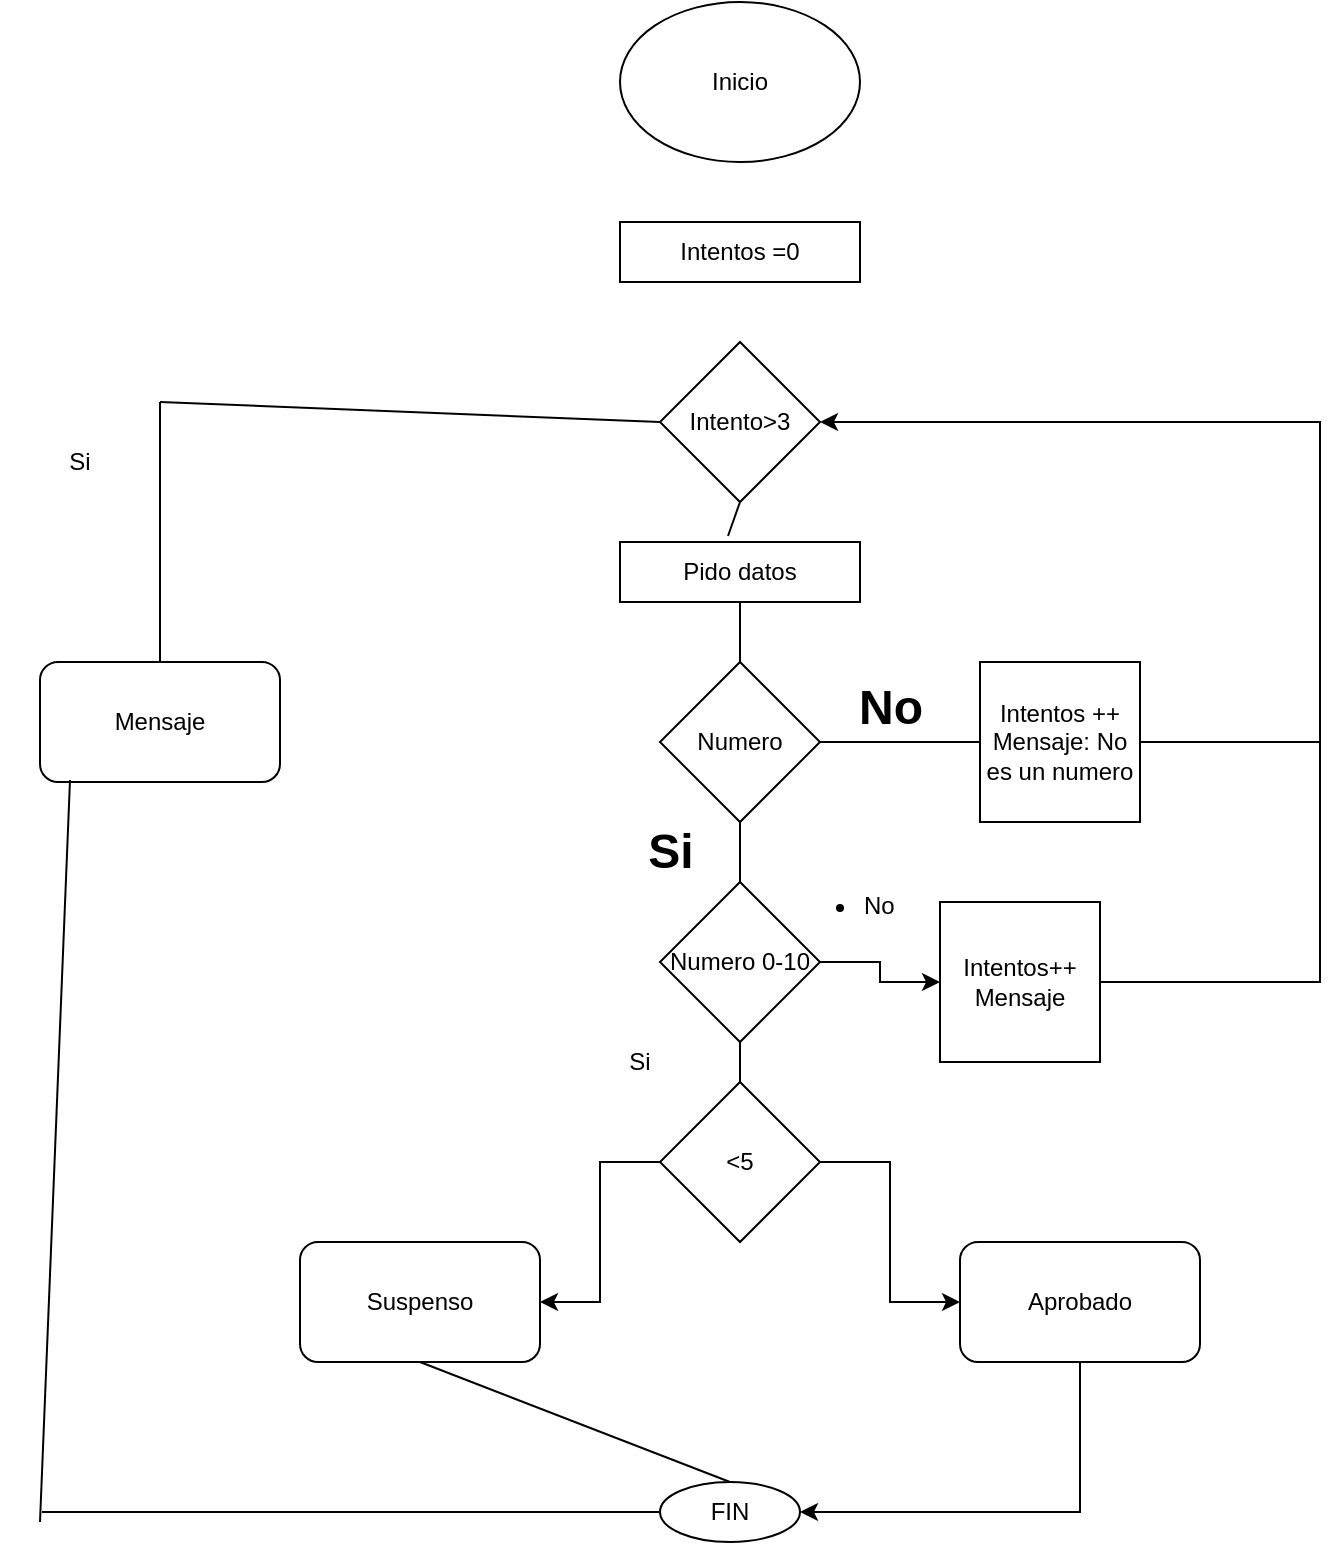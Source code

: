 <mxfile version="22.0.1" type="device">
  <diagram id="C5RBs43oDa-KdzZeNtuy" name="Page-1">
    <mxGraphModel dx="954" dy="570" grid="1" gridSize="10" guides="1" tooltips="1" connect="1" arrows="1" fold="1" page="1" pageScale="1" pageWidth="827" pageHeight="1169" math="0" shadow="0">
      <root>
        <mxCell id="WIyWlLk6GJQsqaUBKTNV-0" />
        <mxCell id="WIyWlLk6GJQsqaUBKTNV-1" parent="WIyWlLk6GJQsqaUBKTNV-0" />
        <mxCell id="ln2yqJPuU6siKIghg377-0" value="Inicio" style="ellipse;whiteSpace=wrap;html=1;" vertex="1" parent="WIyWlLk6GJQsqaUBKTNV-1">
          <mxGeometry x="380" y="20" width="120" height="80" as="geometry" />
        </mxCell>
        <mxCell id="ln2yqJPuU6siKIghg377-3" value="Intentos =0" style="rounded=0;whiteSpace=wrap;html=1;" vertex="1" parent="WIyWlLk6GJQsqaUBKTNV-1">
          <mxGeometry x="380" y="130" width="120" height="30" as="geometry" />
        </mxCell>
        <mxCell id="ln2yqJPuU6siKIghg377-4" value="Intento&amp;gt;3" style="rhombus;whiteSpace=wrap;html=1;" vertex="1" parent="WIyWlLk6GJQsqaUBKTNV-1">
          <mxGeometry x="400" y="190" width="80" height="80" as="geometry" />
        </mxCell>
        <mxCell id="ln2yqJPuU6siKIghg377-5" value="Pido datos" style="rounded=0;whiteSpace=wrap;html=1;" vertex="1" parent="WIyWlLk6GJQsqaUBKTNV-1">
          <mxGeometry x="380" y="290" width="120" height="30" as="geometry" />
        </mxCell>
        <mxCell id="ln2yqJPuU6siKIghg377-7" value="Numero" style="rhombus;whiteSpace=wrap;html=1;" vertex="1" parent="WIyWlLk6GJQsqaUBKTNV-1">
          <mxGeometry x="400" y="350" width="80" height="80" as="geometry" />
        </mxCell>
        <mxCell id="ln2yqJPuU6siKIghg377-8" value="Intentos ++&lt;br&gt;Mensaje: No es un numero" style="whiteSpace=wrap;html=1;aspect=fixed;" vertex="1" parent="WIyWlLk6GJQsqaUBKTNV-1">
          <mxGeometry x="560" y="350" width="80" height="80" as="geometry" />
        </mxCell>
        <mxCell id="ln2yqJPuU6siKIghg377-9" value="" style="endArrow=none;html=1;rounded=0;entryX=0;entryY=0.5;entryDx=0;entryDy=0;exitX=1;exitY=0.5;exitDx=0;exitDy=0;" edge="1" parent="WIyWlLk6GJQsqaUBKTNV-1" source="ln2yqJPuU6siKIghg377-7" target="ln2yqJPuU6siKIghg377-8">
          <mxGeometry width="50" height="50" relative="1" as="geometry">
            <mxPoint x="390" y="420" as="sourcePoint" />
            <mxPoint x="440" y="370" as="targetPoint" />
          </mxGeometry>
        </mxCell>
        <mxCell id="ln2yqJPuU6siKIghg377-10" value="No" style="text;strokeColor=none;fillColor=none;html=1;fontSize=24;fontStyle=1;verticalAlign=middle;align=center;" vertex="1" parent="WIyWlLk6GJQsqaUBKTNV-1">
          <mxGeometry x="500" y="370" width="30" height="5" as="geometry" />
        </mxCell>
        <mxCell id="ln2yqJPuU6siKIghg377-12" value="Si" style="text;strokeColor=none;fillColor=none;html=1;fontSize=24;fontStyle=1;verticalAlign=middle;align=center;" vertex="1" parent="WIyWlLk6GJQsqaUBKTNV-1">
          <mxGeometry x="390" y="440" width="30" height="10" as="geometry" />
        </mxCell>
        <mxCell id="ln2yqJPuU6siKIghg377-13" value="" style="endArrow=none;html=1;rounded=0;entryX=0.5;entryY=1;entryDx=0;entryDy=0;exitX=0.5;exitY=0;exitDx=0;exitDy=0;" edge="1" parent="WIyWlLk6GJQsqaUBKTNV-1" source="ln2yqJPuU6siKIghg377-14" target="ln2yqJPuU6siKIghg377-7">
          <mxGeometry width="50" height="50" relative="1" as="geometry">
            <mxPoint x="400" y="480" as="sourcePoint" />
            <mxPoint x="440" y="370" as="targetPoint" />
          </mxGeometry>
        </mxCell>
        <mxCell id="ln2yqJPuU6siKIghg377-44" style="edgeStyle=orthogonalEdgeStyle;rounded=0;orthogonalLoop=1;jettySize=auto;html=1;exitX=1;exitY=0.5;exitDx=0;exitDy=0;" edge="1" parent="WIyWlLk6GJQsqaUBKTNV-1" source="ln2yqJPuU6siKIghg377-14" target="ln2yqJPuU6siKIghg377-19">
          <mxGeometry relative="1" as="geometry" />
        </mxCell>
        <mxCell id="ln2yqJPuU6siKIghg377-14" value="Numero 0-10" style="rhombus;whiteSpace=wrap;html=1;" vertex="1" parent="WIyWlLk6GJQsqaUBKTNV-1">
          <mxGeometry x="400" y="460" width="80" height="80" as="geometry" />
        </mxCell>
        <mxCell id="ln2yqJPuU6siKIghg377-45" style="edgeStyle=orthogonalEdgeStyle;rounded=0;orthogonalLoop=1;jettySize=auto;html=1;exitX=1;exitY=0.5;exitDx=0;exitDy=0;entryX=1;entryY=0.5;entryDx=0;entryDy=0;" edge="1" parent="WIyWlLk6GJQsqaUBKTNV-1" source="ln2yqJPuU6siKIghg377-19" target="ln2yqJPuU6siKIghg377-4">
          <mxGeometry relative="1" as="geometry">
            <Array as="points">
              <mxPoint x="730" y="510" />
              <mxPoint x="730" y="230" />
            </Array>
          </mxGeometry>
        </mxCell>
        <mxCell id="ln2yqJPuU6siKIghg377-19" value="Intentos++&lt;br&gt;Mensaje" style="whiteSpace=wrap;html=1;aspect=fixed;" vertex="1" parent="WIyWlLk6GJQsqaUBKTNV-1">
          <mxGeometry x="540" y="470" width="80" height="80" as="geometry" />
        </mxCell>
        <mxCell id="ln2yqJPuU6siKIghg377-20" value="&lt;ul&gt;&lt;li&gt;No&lt;/li&gt;&lt;/ul&gt;" style="text;strokeColor=none;fillColor=none;html=1;whiteSpace=wrap;verticalAlign=middle;overflow=hidden;" vertex="1" parent="WIyWlLk6GJQsqaUBKTNV-1">
          <mxGeometry x="460" y="450" width="70" height="30" as="geometry" />
        </mxCell>
        <UserObject label="Si" placeholders="1" name="Variable" id="ln2yqJPuU6siKIghg377-21">
          <mxCell style="text;html=1;strokeColor=none;fillColor=none;align=center;verticalAlign=middle;whiteSpace=wrap;overflow=hidden;" vertex="1" parent="WIyWlLk6GJQsqaUBKTNV-1">
            <mxGeometry x="350" y="540" width="80" height="20" as="geometry" />
          </mxCell>
        </UserObject>
        <mxCell id="ln2yqJPuU6siKIghg377-41" style="edgeStyle=orthogonalEdgeStyle;rounded=0;orthogonalLoop=1;jettySize=auto;html=1;" edge="1" parent="WIyWlLk6GJQsqaUBKTNV-1" source="ln2yqJPuU6siKIghg377-22" target="ln2yqJPuU6siKIghg377-23">
          <mxGeometry relative="1" as="geometry" />
        </mxCell>
        <mxCell id="ln2yqJPuU6siKIghg377-42" style="edgeStyle=orthogonalEdgeStyle;rounded=0;orthogonalLoop=1;jettySize=auto;html=1;exitX=1;exitY=0.5;exitDx=0;exitDy=0;entryX=0;entryY=0.5;entryDx=0;entryDy=0;" edge="1" parent="WIyWlLk6GJQsqaUBKTNV-1" source="ln2yqJPuU6siKIghg377-22" target="ln2yqJPuU6siKIghg377-24">
          <mxGeometry relative="1" as="geometry" />
        </mxCell>
        <mxCell id="ln2yqJPuU6siKIghg377-22" value="&amp;lt;5" style="rhombus;whiteSpace=wrap;html=1;" vertex="1" parent="WIyWlLk6GJQsqaUBKTNV-1">
          <mxGeometry x="400" y="560" width="80" height="80" as="geometry" />
        </mxCell>
        <mxCell id="ln2yqJPuU6siKIghg377-23" value="Suspenso" style="rounded=1;whiteSpace=wrap;html=1;" vertex="1" parent="WIyWlLk6GJQsqaUBKTNV-1">
          <mxGeometry x="220" y="640" width="120" height="60" as="geometry" />
        </mxCell>
        <mxCell id="ln2yqJPuU6siKIghg377-43" style="edgeStyle=orthogonalEdgeStyle;rounded=0;orthogonalLoop=1;jettySize=auto;html=1;exitX=0.5;exitY=1;exitDx=0;exitDy=0;entryX=1;entryY=0.5;entryDx=0;entryDy=0;" edge="1" parent="WIyWlLk6GJQsqaUBKTNV-1" source="ln2yqJPuU6siKIghg377-24" target="ln2yqJPuU6siKIghg377-25">
          <mxGeometry relative="1" as="geometry" />
        </mxCell>
        <mxCell id="ln2yqJPuU6siKIghg377-24" value="Aprobado" style="rounded=1;whiteSpace=wrap;html=1;" vertex="1" parent="WIyWlLk6GJQsqaUBKTNV-1">
          <mxGeometry x="550" y="640" width="120" height="60" as="geometry" />
        </mxCell>
        <mxCell id="ln2yqJPuU6siKIghg377-25" value="FIN" style="ellipse;whiteSpace=wrap;html=1;" vertex="1" parent="WIyWlLk6GJQsqaUBKTNV-1">
          <mxGeometry x="400" y="760" width="70" height="30" as="geometry" />
        </mxCell>
        <mxCell id="ln2yqJPuU6siKIghg377-29" value="" style="endArrow=none;html=1;rounded=0;exitX=0;exitY=0.5;exitDx=0;exitDy=0;" edge="1" parent="WIyWlLk6GJQsqaUBKTNV-1" source="ln2yqJPuU6siKIghg377-25">
          <mxGeometry width="50" height="50" relative="1" as="geometry">
            <mxPoint x="390" y="610" as="sourcePoint" />
            <mxPoint x="91" y="775" as="targetPoint" />
          </mxGeometry>
        </mxCell>
        <mxCell id="ln2yqJPuU6siKIghg377-30" value="Mensaje" style="rounded=1;whiteSpace=wrap;html=1;" vertex="1" parent="WIyWlLk6GJQsqaUBKTNV-1">
          <mxGeometry x="90" y="350" width="120" height="60" as="geometry" />
        </mxCell>
        <UserObject label="Si" placeholders="1" name="Variable" id="ln2yqJPuU6siKIghg377-32">
          <mxCell style="text;html=1;strokeColor=none;fillColor=none;align=center;verticalAlign=middle;whiteSpace=wrap;overflow=hidden;" vertex="1" parent="WIyWlLk6GJQsqaUBKTNV-1">
            <mxGeometry x="70" y="240" width="80" height="20" as="geometry" />
          </mxCell>
        </UserObject>
        <mxCell id="ln2yqJPuU6siKIghg377-34" value="" style="endArrow=none;html=1;rounded=0;entryX=0.125;entryY=0.983;entryDx=0;entryDy=0;entryPerimeter=0;" edge="1" parent="WIyWlLk6GJQsqaUBKTNV-1" target="ln2yqJPuU6siKIghg377-30">
          <mxGeometry width="50" height="50" relative="1" as="geometry">
            <mxPoint x="90" y="780" as="sourcePoint" />
            <mxPoint x="440" y="560" as="targetPoint" />
          </mxGeometry>
        </mxCell>
        <mxCell id="ln2yqJPuU6siKIghg377-35" value="" style="endArrow=none;html=1;rounded=0;exitX=0.5;exitY=0;exitDx=0;exitDy=0;" edge="1" parent="WIyWlLk6GJQsqaUBKTNV-1" source="ln2yqJPuU6siKIghg377-30">
          <mxGeometry width="50" height="50" relative="1" as="geometry">
            <mxPoint x="390" y="310" as="sourcePoint" />
            <mxPoint x="150" y="220" as="targetPoint" />
          </mxGeometry>
        </mxCell>
        <mxCell id="ln2yqJPuU6siKIghg377-36" value="" style="endArrow=none;html=1;rounded=0;entryX=0;entryY=0.5;entryDx=0;entryDy=0;" edge="1" parent="WIyWlLk6GJQsqaUBKTNV-1" target="ln2yqJPuU6siKIghg377-4">
          <mxGeometry width="50" height="50" relative="1" as="geometry">
            <mxPoint x="150" y="220" as="sourcePoint" />
            <mxPoint x="440" y="260" as="targetPoint" />
          </mxGeometry>
        </mxCell>
        <mxCell id="ln2yqJPuU6siKIghg377-37" value="" style="endArrow=none;html=1;rounded=0;entryX=0.5;entryY=1;entryDx=0;entryDy=0;exitX=0.45;exitY=-0.1;exitDx=0;exitDy=0;exitPerimeter=0;" edge="1" parent="WIyWlLk6GJQsqaUBKTNV-1" source="ln2yqJPuU6siKIghg377-5" target="ln2yqJPuU6siKIghg377-4">
          <mxGeometry width="50" height="50" relative="1" as="geometry">
            <mxPoint x="390" y="410" as="sourcePoint" />
            <mxPoint x="440" y="360" as="targetPoint" />
          </mxGeometry>
        </mxCell>
        <mxCell id="ln2yqJPuU6siKIghg377-38" value="" style="endArrow=none;html=1;rounded=0;entryX=0.5;entryY=1;entryDx=0;entryDy=0;" edge="1" parent="WIyWlLk6GJQsqaUBKTNV-1" source="ln2yqJPuU6siKIghg377-7" target="ln2yqJPuU6siKIghg377-5">
          <mxGeometry width="50" height="50" relative="1" as="geometry">
            <mxPoint x="390" y="410" as="sourcePoint" />
            <mxPoint x="440" y="360" as="targetPoint" />
          </mxGeometry>
        </mxCell>
        <mxCell id="ln2yqJPuU6siKIghg377-39" value="" style="endArrow=none;html=1;rounded=0;exitX=0.5;exitY=0;exitDx=0;exitDy=0;entryX=0.5;entryY=1;entryDx=0;entryDy=0;" edge="1" parent="WIyWlLk6GJQsqaUBKTNV-1" source="ln2yqJPuU6siKIghg377-22" target="ln2yqJPuU6siKIghg377-14">
          <mxGeometry width="50" height="50" relative="1" as="geometry">
            <mxPoint x="390" y="410" as="sourcePoint" />
            <mxPoint x="440" y="360" as="targetPoint" />
          </mxGeometry>
        </mxCell>
        <mxCell id="ln2yqJPuU6siKIghg377-40" value="" style="endArrow=none;html=1;rounded=0;exitX=0.5;exitY=0;exitDx=0;exitDy=0;entryX=0.5;entryY=1;entryDx=0;entryDy=0;" edge="1" parent="WIyWlLk6GJQsqaUBKTNV-1" source="ln2yqJPuU6siKIghg377-25" target="ln2yqJPuU6siKIghg377-23">
          <mxGeometry width="50" height="50" relative="1" as="geometry">
            <mxPoint x="390" y="610" as="sourcePoint" />
            <mxPoint x="440" y="560" as="targetPoint" />
          </mxGeometry>
        </mxCell>
        <mxCell id="ln2yqJPuU6siKIghg377-46" value="" style="endArrow=none;html=1;rounded=0;exitX=1;exitY=0.5;exitDx=0;exitDy=0;" edge="1" parent="WIyWlLk6GJQsqaUBKTNV-1" source="ln2yqJPuU6siKIghg377-8">
          <mxGeometry width="50" height="50" relative="1" as="geometry">
            <mxPoint x="390" y="410" as="sourcePoint" />
            <mxPoint x="730" y="390" as="targetPoint" />
          </mxGeometry>
        </mxCell>
      </root>
    </mxGraphModel>
  </diagram>
</mxfile>
